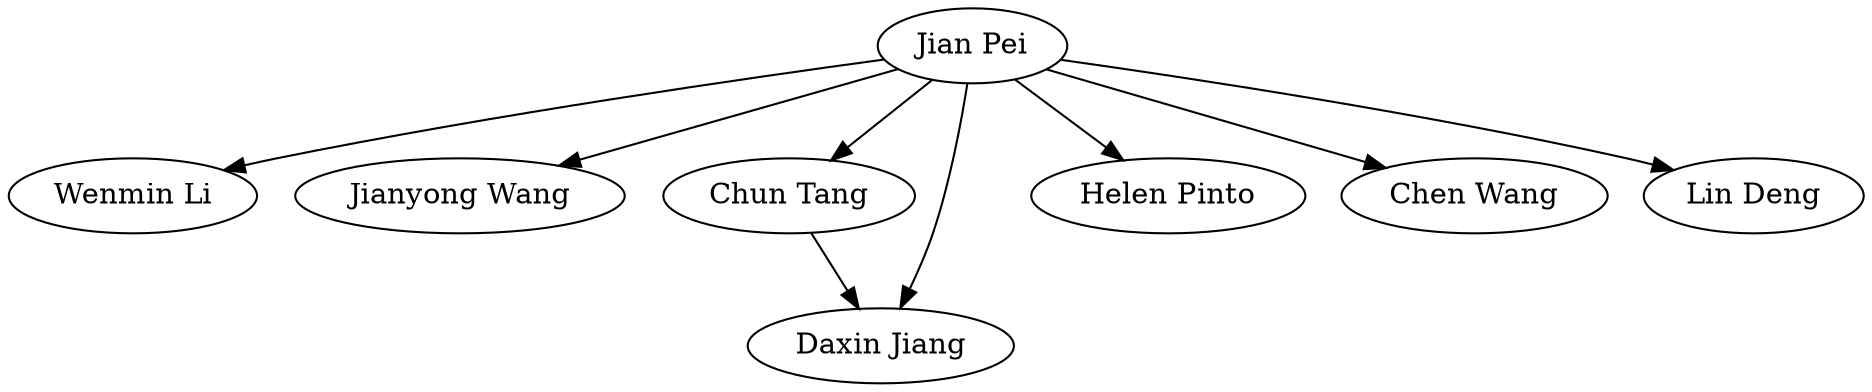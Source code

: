 strict digraph G{
"Jian Pei" -> "Wenmin Li"
"Jian Pei" -> "Jianyong Wang"
"Jian Pei" -> "Chun Tang"
"Jian Pei" -> "Daxin Jiang"
"Jian Pei" -> "Helen Pinto"
"Jian Pei" -> "Chen Wang"
"Jian Pei" -> "Lin Deng"
"Chun Tang" -> "Daxin Jiang"
}